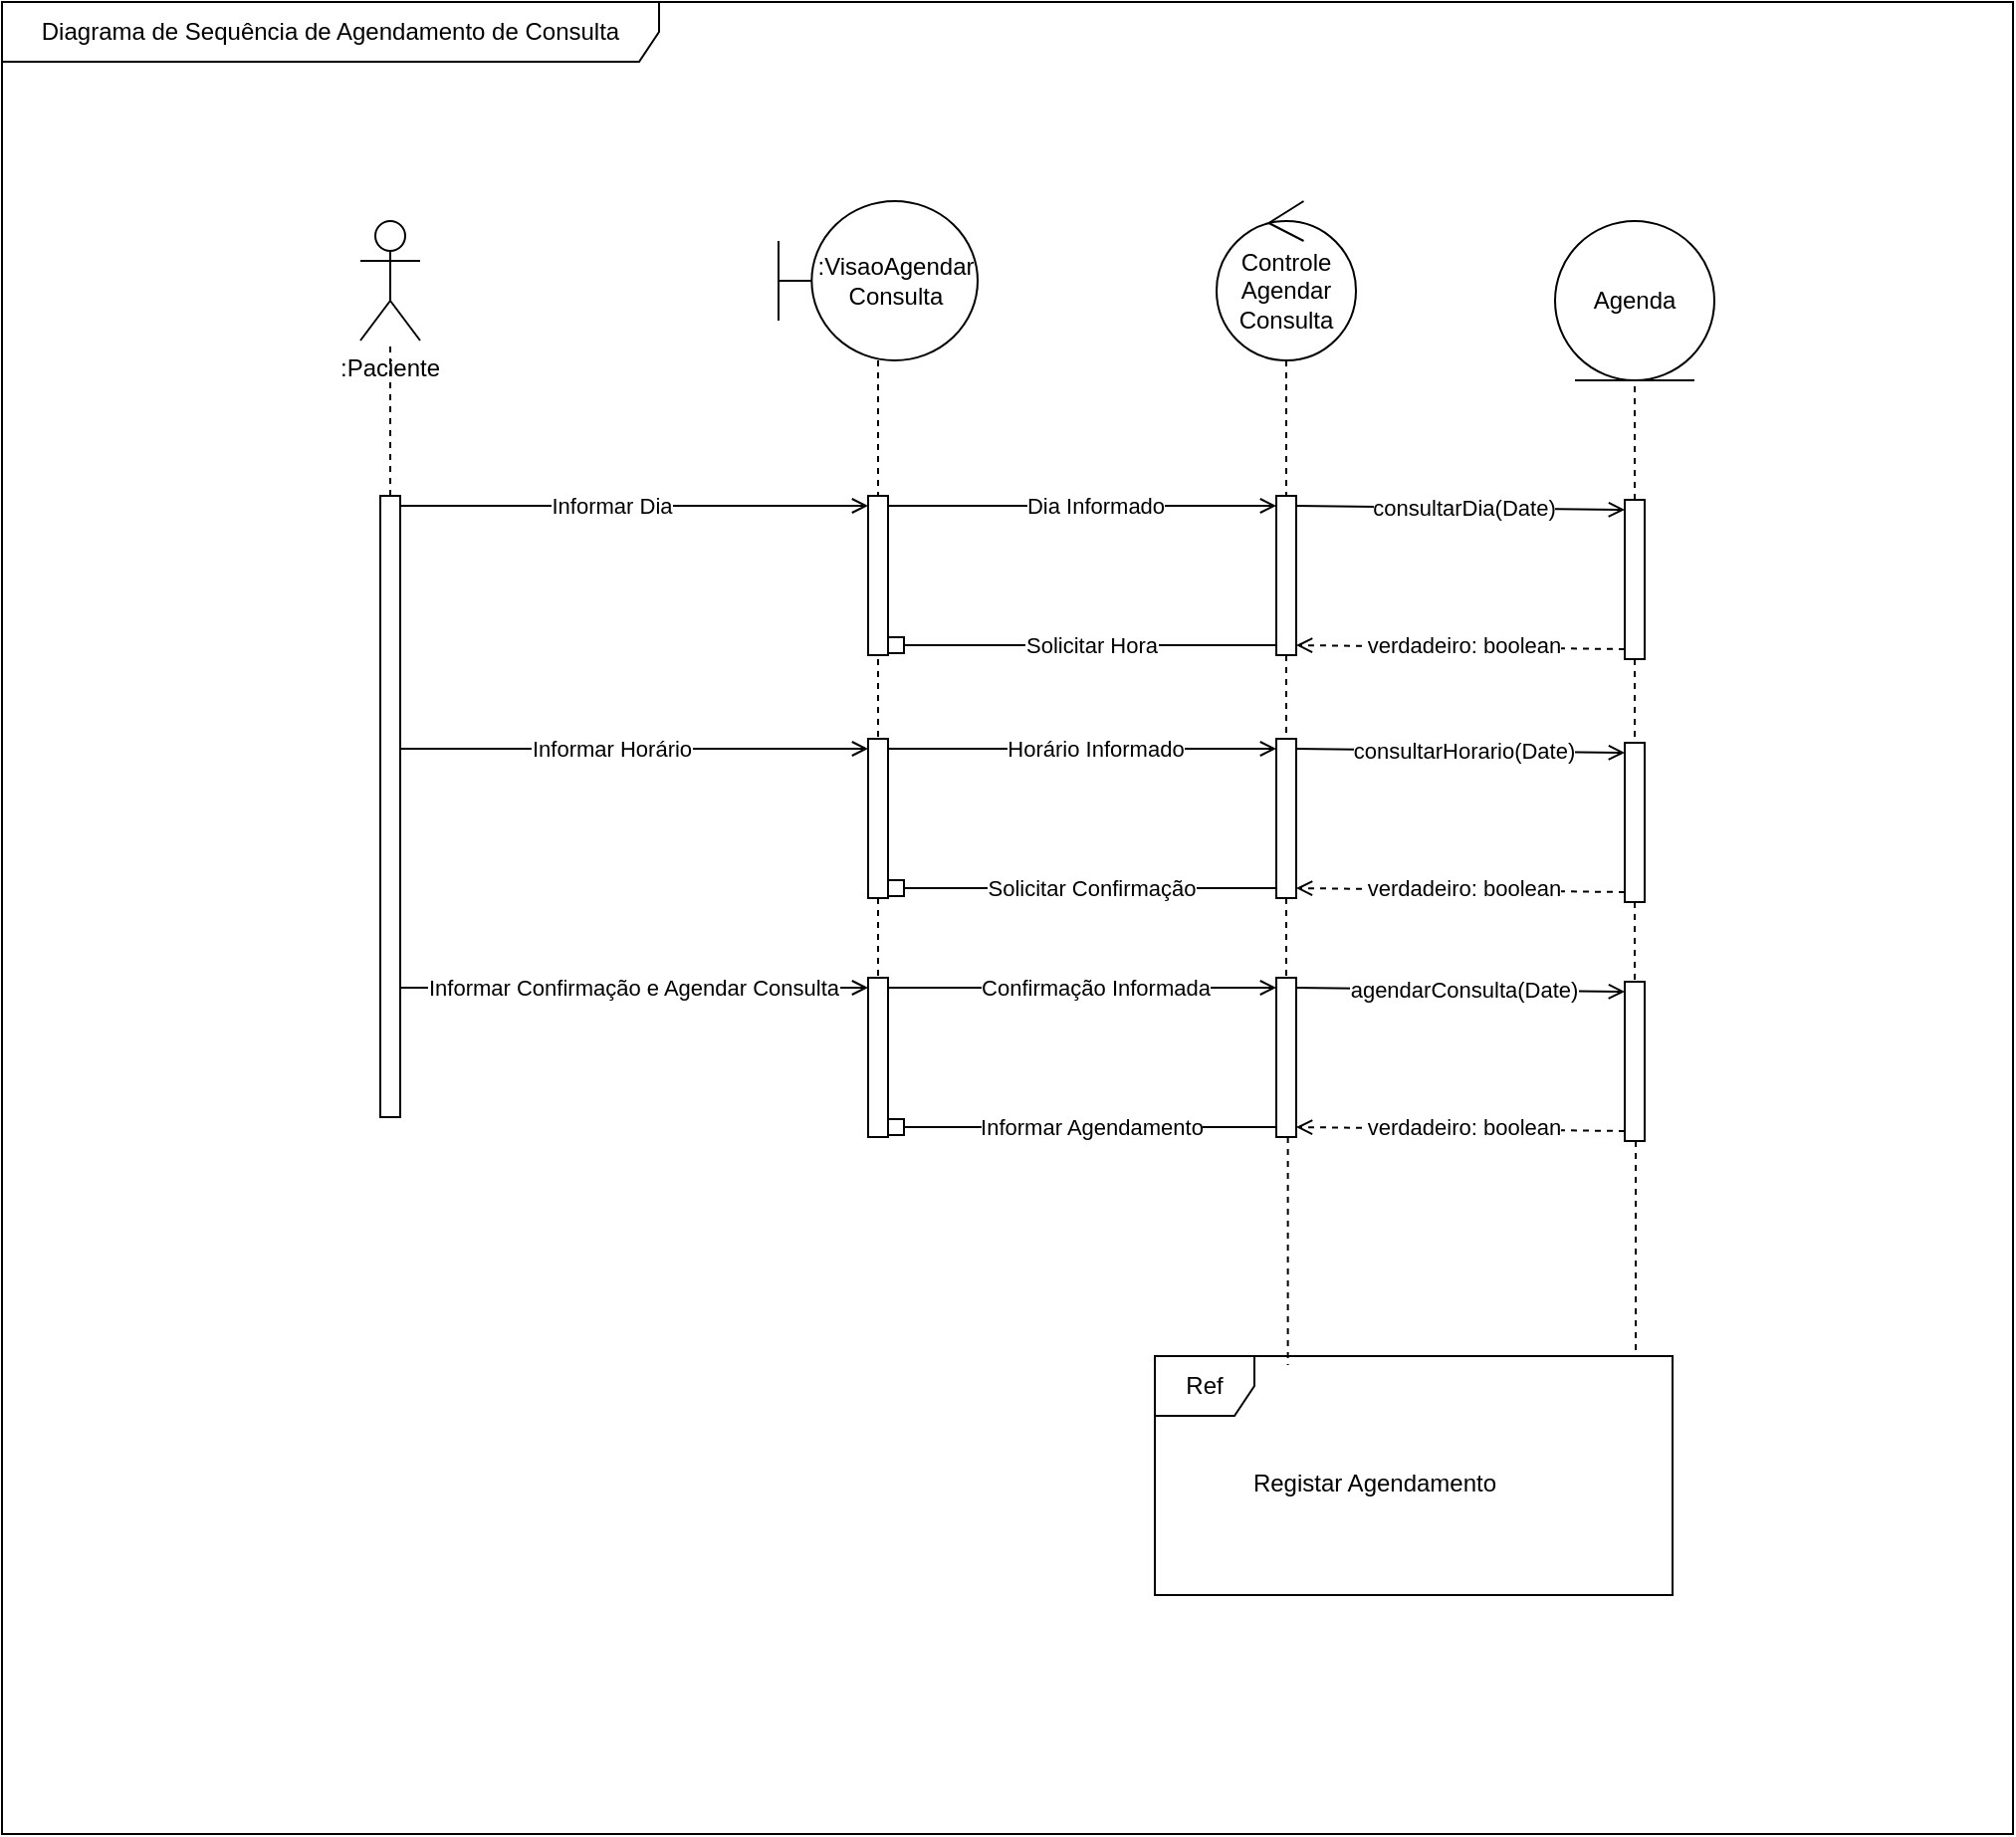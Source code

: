<mxfile version="27.2.0">
  <diagram name="Page-1" id="2YBvvXClWsGukQMizWep">
    <mxGraphModel dx="2161" dy="1976" grid="1" gridSize="10" guides="1" tooltips="1" connect="1" arrows="0" fold="1" page="1" pageScale="1" pageWidth="850" pageHeight="1100" background="none" math="0" shadow="0" adaptiveColors="none">
      <root>
        <mxCell id="0" />
        <mxCell id="1" parent="0" />
        <mxCell id="kf7cLOLvnlJe1rrxuLUq-8" style="rounded=0;orthogonalLoop=1;jettySize=auto;html=1;dashed=1;endArrow=none;endFill=0;textShadow=0;labelBackgroundColor=light-dark(default, #ffffff);" parent="1" source="kf7cLOLvnlJe1rrxuLUq-5" target="kf7cLOLvnlJe1rrxuLUq-4" edge="1">
          <mxGeometry relative="1" as="geometry" />
        </mxCell>
        <mxCell id="kf7cLOLvnlJe1rrxuLUq-5" value="" style="html=1;points=[[0,0,0,0,5],[0,1,0,0,-5],[1,0,0,0,5],[1,1,0,0,-5]];perimeter=orthogonalPerimeter;outlineConnect=0;targetShapes=umlLifeline;portConstraint=eastwest;newEdgeStyle={&quot;curved&quot;:0,&quot;rounded&quot;:0};" parent="1" vertex="1">
          <mxGeometry x="-220" y="-112" width="10" height="312" as="geometry" />
        </mxCell>
        <mxCell id="kf7cLOLvnlJe1rrxuLUq-4" value="&lt;span style=&quot;&quot;&gt;:Paciente&lt;/span&gt;" style="shape=umlActor;verticalLabelPosition=bottom;verticalAlign=top;html=1;labelBackgroundColor=none;labelBorderColor=none;textShadow=0;whiteSpace=wrap;" parent="1" vertex="1">
          <mxGeometry x="-230" y="-250" width="30" height="60" as="geometry" />
        </mxCell>
        <mxCell id="kf7cLOLvnlJe1rrxuLUq-10" value=":VisaoAgendar&lt;div&gt;Consulta&lt;/div&gt;" style="shape=umlBoundary;whiteSpace=wrap;html=1;" parent="1" vertex="1">
          <mxGeometry x="-20" y="-260" width="100" height="80" as="geometry" />
        </mxCell>
        <mxCell id="kf7cLOLvnlJe1rrxuLUq-12" value="" style="html=1;points=[[0,0,0,0,5],[0,1,0,0,-5],[1,0,0,0,5],[1,1,0,0,-5]];perimeter=orthogonalPerimeter;outlineConnect=0;targetShapes=umlLifeline;portConstraint=eastwest;newEdgeStyle={&quot;curved&quot;:0,&quot;rounded&quot;:0};" parent="1" vertex="1">
          <mxGeometry x="25" y="-112" width="10" height="80" as="geometry" />
        </mxCell>
        <mxCell id="sK6WBVLeKXH7Q0kTiPK3-1" value="" style="orthogonalLoop=1;jettySize=auto;html=1;rounded=0;endArrow=none;endFill=0;dashed=1;" parent="1" source="kf7cLOLvnlJe1rrxuLUq-10" target="kf7cLOLvnlJe1rrxuLUq-12" edge="1">
          <mxGeometry width="80" relative="1" as="geometry">
            <mxPoint x="20" y="-190" as="sourcePoint" />
            <mxPoint x="100" y="-190" as="targetPoint" />
          </mxGeometry>
        </mxCell>
        <mxCell id="sK6WBVLeKXH7Q0kTiPK3-2" value="Controle&lt;div&gt;Agendar&lt;div&gt;Consulta&lt;/div&gt;&lt;/div&gt;" style="ellipse;shape=umlControl;whiteSpace=wrap;html=1;" parent="1" vertex="1">
          <mxGeometry x="200" y="-260" width="70" height="80" as="geometry" />
        </mxCell>
        <mxCell id="sK6WBVLeKXH7Q0kTiPK3-4" value="Agenda" style="ellipse;shape=umlEntity;whiteSpace=wrap;html=1;" parent="1" vertex="1">
          <mxGeometry x="370" y="-250" width="80" height="80" as="geometry" />
        </mxCell>
        <mxCell id="sK6WBVLeKXH7Q0kTiPK3-5" value="" style="html=1;points=[[0,0,0,0,5],[0,1,0,0,-5],[1,0,0,0,5],[1,1,0,0,-5]];perimeter=orthogonalPerimeter;outlineConnect=0;targetShapes=umlLifeline;portConstraint=eastwest;newEdgeStyle={&quot;curved&quot;:0,&quot;rounded&quot;:0};" parent="1" vertex="1">
          <mxGeometry x="230" y="-112" width="10" height="80" as="geometry" />
        </mxCell>
        <mxCell id="sK6WBVLeKXH7Q0kTiPK3-6" value="" style="orthogonalLoop=1;jettySize=auto;html=1;rounded=0;endArrow=none;endFill=0;dashed=1;" parent="1" source="sK6WBVLeKXH7Q0kTiPK3-2" target="sK6WBVLeKXH7Q0kTiPK3-5" edge="1">
          <mxGeometry width="80" relative="1" as="geometry">
            <mxPoint x="180" y="-160" as="sourcePoint" />
            <mxPoint x="260" y="-160" as="targetPoint" />
          </mxGeometry>
        </mxCell>
        <mxCell id="sK6WBVLeKXH7Q0kTiPK3-7" value="" style="html=1;points=[[0,0,0,0,5],[0,1,0,0,-5],[1,0,0,0,5],[1,1,0,0,-5]];perimeter=orthogonalPerimeter;outlineConnect=0;targetShapes=umlLifeline;portConstraint=eastwest;newEdgeStyle={&quot;curved&quot;:0,&quot;rounded&quot;:0};" parent="1" vertex="1">
          <mxGeometry x="405" y="-110" width="10" height="80" as="geometry" />
        </mxCell>
        <mxCell id="sK6WBVLeKXH7Q0kTiPK3-8" value="" style="edgeStyle=none;orthogonalLoop=1;jettySize=auto;html=1;rounded=0;dashed=1;endArrow=none;endFill=0;" parent="1" source="sK6WBVLeKXH7Q0kTiPK3-7" target="sK6WBVLeKXH7Q0kTiPK3-4" edge="1">
          <mxGeometry width="80" relative="1" as="geometry">
            <mxPoint x="120" y="-50" as="sourcePoint" />
            <mxPoint x="200" y="-50" as="targetPoint" />
            <Array as="points" />
          </mxGeometry>
        </mxCell>
        <mxCell id="sK6WBVLeKXH7Q0kTiPK3-9" value="" style="edgeStyle=none;orthogonalLoop=1;jettySize=auto;html=1;rounded=0;entryX=0;entryY=0;entryDx=0;entryDy=5;entryPerimeter=0;exitX=1;exitY=0;exitDx=0;exitDy=5;exitPerimeter=0;endArrow=open;endFill=0;" parent="1" source="kf7cLOLvnlJe1rrxuLUq-5" target="kf7cLOLvnlJe1rrxuLUq-12" edge="1">
          <mxGeometry width="80" relative="1" as="geometry">
            <mxPoint x="-60" y="-70" as="sourcePoint" />
            <mxPoint x="20" y="-70" as="targetPoint" />
            <Array as="points" />
          </mxGeometry>
        </mxCell>
        <mxCell id="sK6WBVLeKXH7Q0kTiPK3-10" value="Informar Dia" style="edgeLabel;html=1;align=center;verticalAlign=middle;resizable=0;points=[];" parent="sK6WBVLeKXH7Q0kTiPK3-9" vertex="1" connectable="0">
          <mxGeometry x="-0.248" relative="1" as="geometry">
            <mxPoint x="17" as="offset" />
          </mxGeometry>
        </mxCell>
        <mxCell id="sK6WBVLeKXH7Q0kTiPK3-11" value="" style="edgeStyle=none;orthogonalLoop=1;jettySize=auto;html=1;rounded=0;entryX=0;entryY=0;entryDx=0;entryDy=5;entryPerimeter=0;exitX=1;exitY=0;exitDx=0;exitDy=5;exitPerimeter=0;endArrow=open;endFill=0;" parent="1" source="kf7cLOLvnlJe1rrxuLUq-12" target="sK6WBVLeKXH7Q0kTiPK3-5" edge="1">
          <mxGeometry width="80" relative="1" as="geometry">
            <mxPoint x="45" y="-98" as="sourcePoint" />
            <mxPoint x="200" y="-100" as="targetPoint" />
            <Array as="points" />
          </mxGeometry>
        </mxCell>
        <mxCell id="sK6WBVLeKXH7Q0kTiPK3-12" value="Dia Informado" style="edgeLabel;html=1;align=center;verticalAlign=middle;resizable=0;points=[];" parent="sK6WBVLeKXH7Q0kTiPK3-11" vertex="1" connectable="0">
          <mxGeometry x="-0.248" relative="1" as="geometry">
            <mxPoint x="30" as="offset" />
          </mxGeometry>
        </mxCell>
        <mxCell id="sK6WBVLeKXH7Q0kTiPK3-13" value="" style="edgeStyle=none;orthogonalLoop=1;jettySize=auto;html=1;rounded=0;entryX=0;entryY=0;entryDx=0;entryDy=5;entryPerimeter=0;exitX=1;exitY=0;exitDx=0;exitDy=5;exitPerimeter=0;endArrow=open;endFill=0;" parent="1" source="sK6WBVLeKXH7Q0kTiPK3-5" target="sK6WBVLeKXH7Q0kTiPK3-7" edge="1">
          <mxGeometry width="80" relative="1" as="geometry">
            <mxPoint x="250" y="-80" as="sourcePoint" />
            <mxPoint x="445" y="-80" as="targetPoint" />
            <Array as="points" />
          </mxGeometry>
        </mxCell>
        <mxCell id="sK6WBVLeKXH7Q0kTiPK3-14" value="consultarDia(Date)" style="edgeLabel;html=1;align=center;verticalAlign=middle;resizable=0;points=[];" parent="sK6WBVLeKXH7Q0kTiPK3-13" vertex="1" connectable="0">
          <mxGeometry x="-0.248" relative="1" as="geometry">
            <mxPoint x="22" as="offset" />
          </mxGeometry>
        </mxCell>
        <mxCell id="sK6WBVLeKXH7Q0kTiPK3-15" value="" style="edgeStyle=none;orthogonalLoop=1;jettySize=auto;html=1;rounded=0;entryX=1;entryY=1;entryDx=0;entryDy=-5;entryPerimeter=0;exitX=0;exitY=1;exitDx=0;exitDy=-5;exitPerimeter=0;endArrow=open;endFill=0;dashed=1;" parent="1" source="sK6WBVLeKXH7Q0kTiPK3-7" target="sK6WBVLeKXH7Q0kTiPK3-5" edge="1">
          <mxGeometry width="80" relative="1" as="geometry">
            <mxPoint x="300" y="-70" as="sourcePoint" />
            <mxPoint x="380" y="-70" as="targetPoint" />
            <Array as="points" />
          </mxGeometry>
        </mxCell>
        <mxCell id="sK6WBVLeKXH7Q0kTiPK3-16" value="verdadeiro: boolean" style="edgeLabel;html=1;align=center;verticalAlign=middle;resizable=0;points=[];" parent="sK6WBVLeKXH7Q0kTiPK3-15" vertex="1" connectable="0">
          <mxGeometry x="0.172" y="2" relative="1" as="geometry">
            <mxPoint x="15" y="-3" as="offset" />
          </mxGeometry>
        </mxCell>
        <mxCell id="sK6WBVLeKXH7Q0kTiPK3-17" value="" style="edgeStyle=none;orthogonalLoop=1;jettySize=auto;html=1;rounded=0;entryX=1;entryY=1;entryDx=0;entryDy=-5;entryPerimeter=0;exitX=0;exitY=1;exitDx=0;exitDy=-5;exitPerimeter=0;endArrow=box;endFill=0;" parent="1" source="sK6WBVLeKXH7Q0kTiPK3-5" target="kf7cLOLvnlJe1rrxuLUq-12" edge="1">
          <mxGeometry width="80" relative="1" as="geometry">
            <mxPoint x="45" y="-97" as="sourcePoint" />
            <mxPoint x="240" y="-97" as="targetPoint" />
            <Array as="points" />
          </mxGeometry>
        </mxCell>
        <mxCell id="sK6WBVLeKXH7Q0kTiPK3-18" value="Solicitar Hora" style="edgeLabel;html=1;align=center;verticalAlign=middle;resizable=0;points=[];" parent="sK6WBVLeKXH7Q0kTiPK3-17" vertex="1" connectable="0">
          <mxGeometry x="-0.248" relative="1" as="geometry">
            <mxPoint x="-20" as="offset" />
          </mxGeometry>
        </mxCell>
        <mxCell id="sK6WBVLeKXH7Q0kTiPK3-22" value="" style="html=1;points=[[0,0,0,0,5],[0,1,0,0,-5],[1,0,0,0,5],[1,1,0,0,-5]];perimeter=orthogonalPerimeter;outlineConnect=0;targetShapes=umlLifeline;portConstraint=eastwest;newEdgeStyle={&quot;curved&quot;:0,&quot;rounded&quot;:0};" parent="1" vertex="1">
          <mxGeometry x="25" y="10" width="10" height="80" as="geometry" />
        </mxCell>
        <mxCell id="sK6WBVLeKXH7Q0kTiPK3-23" value="" style="html=1;points=[[0,0,0,0,5],[0,1,0,0,-5],[1,0,0,0,5],[1,1,0,0,-5]];perimeter=orthogonalPerimeter;outlineConnect=0;targetShapes=umlLifeline;portConstraint=eastwest;newEdgeStyle={&quot;curved&quot;:0,&quot;rounded&quot;:0};" parent="1" vertex="1">
          <mxGeometry x="230" y="10" width="10" height="80" as="geometry" />
        </mxCell>
        <mxCell id="sK6WBVLeKXH7Q0kTiPK3-24" value="" style="html=1;points=[[0,0,0,0,5],[0,1,0,0,-5],[1,0,0,0,5],[1,1,0,0,-5]];perimeter=orthogonalPerimeter;outlineConnect=0;targetShapes=umlLifeline;portConstraint=eastwest;newEdgeStyle={&quot;curved&quot;:0,&quot;rounded&quot;:0};" parent="1" vertex="1">
          <mxGeometry x="405" y="12" width="10" height="80" as="geometry" />
        </mxCell>
        <mxCell id="sK6WBVLeKXH7Q0kTiPK3-26" value="" style="edgeStyle=none;orthogonalLoop=1;jettySize=auto;html=1;rounded=0;entryX=0;entryY=0;entryDx=0;entryDy=5;entryPerimeter=0;exitX=1;exitY=0;exitDx=0;exitDy=5;exitPerimeter=0;endArrow=open;endFill=0;" parent="1" source="sK6WBVLeKXH7Q0kTiPK3-22" target="sK6WBVLeKXH7Q0kTiPK3-23" edge="1">
          <mxGeometry width="80" relative="1" as="geometry">
            <mxPoint x="45" y="24" as="sourcePoint" />
            <mxPoint x="200" y="22" as="targetPoint" />
            <Array as="points" />
          </mxGeometry>
        </mxCell>
        <mxCell id="sK6WBVLeKXH7Q0kTiPK3-27" value="Horário Informado" style="edgeLabel;html=1;align=center;verticalAlign=middle;resizable=0;points=[];" parent="sK6WBVLeKXH7Q0kTiPK3-26" vertex="1" connectable="0">
          <mxGeometry x="-0.248" relative="1" as="geometry">
            <mxPoint x="30" as="offset" />
          </mxGeometry>
        </mxCell>
        <mxCell id="sK6WBVLeKXH7Q0kTiPK3-28" value="" style="edgeStyle=none;orthogonalLoop=1;jettySize=auto;html=1;rounded=0;entryX=0;entryY=0;entryDx=0;entryDy=5;entryPerimeter=0;exitX=1;exitY=0;exitDx=0;exitDy=5;exitPerimeter=0;endArrow=open;endFill=0;" parent="1" source="sK6WBVLeKXH7Q0kTiPK3-23" target="sK6WBVLeKXH7Q0kTiPK3-24" edge="1">
          <mxGeometry width="80" relative="1" as="geometry">
            <mxPoint x="250" y="42" as="sourcePoint" />
            <mxPoint x="445" y="42" as="targetPoint" />
            <Array as="points" />
          </mxGeometry>
        </mxCell>
        <mxCell id="sK6WBVLeKXH7Q0kTiPK3-29" value="consultarHorario(Date)" style="edgeLabel;html=1;align=center;verticalAlign=middle;resizable=0;points=[];" parent="sK6WBVLeKXH7Q0kTiPK3-28" vertex="1" connectable="0">
          <mxGeometry x="-0.248" relative="1" as="geometry">
            <mxPoint x="22" as="offset" />
          </mxGeometry>
        </mxCell>
        <mxCell id="sK6WBVLeKXH7Q0kTiPK3-30" value="" style="edgeStyle=none;orthogonalLoop=1;jettySize=auto;html=1;rounded=0;entryX=1;entryY=1;entryDx=0;entryDy=-5;entryPerimeter=0;exitX=0;exitY=1;exitDx=0;exitDy=-5;exitPerimeter=0;endArrow=open;endFill=0;dashed=1;" parent="1" source="sK6WBVLeKXH7Q0kTiPK3-24" target="sK6WBVLeKXH7Q0kTiPK3-23" edge="1">
          <mxGeometry width="80" relative="1" as="geometry">
            <mxPoint x="300" y="52" as="sourcePoint" />
            <mxPoint x="380" y="52" as="targetPoint" />
            <Array as="points" />
          </mxGeometry>
        </mxCell>
        <mxCell id="sK6WBVLeKXH7Q0kTiPK3-31" value="verdadeiro: boolean" style="edgeLabel;html=1;align=center;verticalAlign=middle;resizable=0;points=[];" parent="sK6WBVLeKXH7Q0kTiPK3-30" vertex="1" connectable="0">
          <mxGeometry x="0.172" y="2" relative="1" as="geometry">
            <mxPoint x="15" y="-3" as="offset" />
          </mxGeometry>
        </mxCell>
        <mxCell id="sK6WBVLeKXH7Q0kTiPK3-32" value="" style="edgeStyle=none;orthogonalLoop=1;jettySize=auto;html=1;rounded=0;entryX=1;entryY=1;entryDx=0;entryDy=-5;entryPerimeter=0;exitX=0;exitY=1;exitDx=0;exitDy=-5;exitPerimeter=0;endArrow=box;endFill=0;" parent="1" source="sK6WBVLeKXH7Q0kTiPK3-23" target="sK6WBVLeKXH7Q0kTiPK3-22" edge="1">
          <mxGeometry width="80" relative="1" as="geometry">
            <mxPoint x="45" y="25" as="sourcePoint" />
            <mxPoint x="240" y="25" as="targetPoint" />
            <Array as="points" />
          </mxGeometry>
        </mxCell>
        <mxCell id="sK6WBVLeKXH7Q0kTiPK3-33" value="Solicitar Confirmação" style="edgeLabel;html=1;align=center;verticalAlign=middle;resizable=0;points=[];" parent="sK6WBVLeKXH7Q0kTiPK3-32" vertex="1" connectable="0">
          <mxGeometry x="-0.248" relative="1" as="geometry">
            <mxPoint x="-20" as="offset" />
          </mxGeometry>
        </mxCell>
        <mxCell id="sK6WBVLeKXH7Q0kTiPK3-34" value="" style="edgeStyle=none;orthogonalLoop=1;jettySize=auto;html=1;rounded=0;entryX=0;entryY=0;entryDx=0;entryDy=5;entryPerimeter=0;endArrow=open;endFill=0;" parent="1" source="kf7cLOLvnlJe1rrxuLUq-5" target="sK6WBVLeKXH7Q0kTiPK3-22" edge="1">
          <mxGeometry width="80" relative="1" as="geometry">
            <mxPoint x="-120" y="-97" as="sourcePoint" />
            <mxPoint x="35" y="-97" as="targetPoint" />
            <Array as="points" />
          </mxGeometry>
        </mxCell>
        <mxCell id="sK6WBVLeKXH7Q0kTiPK3-35" value="Informar Horário" style="edgeLabel;html=1;align=center;verticalAlign=middle;resizable=0;points=[];" parent="sK6WBVLeKXH7Q0kTiPK3-34" vertex="1" connectable="0">
          <mxGeometry x="-0.248" relative="1" as="geometry">
            <mxPoint x="17" as="offset" />
          </mxGeometry>
        </mxCell>
        <mxCell id="sK6WBVLeKXH7Q0kTiPK3-50" value="" style="edgeStyle=none;orthogonalLoop=1;jettySize=auto;html=1;rounded=0;entryX=0;entryY=0;entryDx=0;entryDy=5;entryPerimeter=0;exitX=1;exitY=0;exitDx=0;exitDy=5;exitPerimeter=0;endArrow=open;endFill=0;" parent="1" source="sK6WBVLeKXH7Q0kTiPK3-60" target="sK6WBVLeKXH7Q0kTiPK3-61" edge="1">
          <mxGeometry width="80" relative="1" as="geometry">
            <mxPoint x="45" y="144" as="sourcePoint" />
            <mxPoint x="200" y="142" as="targetPoint" />
            <Array as="points" />
          </mxGeometry>
        </mxCell>
        <mxCell id="sK6WBVLeKXH7Q0kTiPK3-51" value="Confirmação Informada" style="edgeLabel;html=1;align=center;verticalAlign=middle;resizable=0;points=[];" parent="sK6WBVLeKXH7Q0kTiPK3-50" vertex="1" connectable="0">
          <mxGeometry x="-0.248" relative="1" as="geometry">
            <mxPoint x="30" as="offset" />
          </mxGeometry>
        </mxCell>
        <mxCell id="sK6WBVLeKXH7Q0kTiPK3-52" value="" style="edgeStyle=none;orthogonalLoop=1;jettySize=auto;html=1;rounded=0;entryX=0;entryY=0;entryDx=0;entryDy=5;entryPerimeter=0;exitX=1;exitY=0;exitDx=0;exitDy=5;exitPerimeter=0;endArrow=open;endFill=0;" parent="1" source="sK6WBVLeKXH7Q0kTiPK3-61" target="sK6WBVLeKXH7Q0kTiPK3-62" edge="1">
          <mxGeometry width="80" relative="1" as="geometry">
            <mxPoint x="250" y="162" as="sourcePoint" />
            <mxPoint x="445" y="162" as="targetPoint" />
            <Array as="points" />
          </mxGeometry>
        </mxCell>
        <mxCell id="sK6WBVLeKXH7Q0kTiPK3-53" value="agendarConsulta(Date)" style="edgeLabel;html=1;align=center;verticalAlign=middle;resizable=0;points=[];" parent="sK6WBVLeKXH7Q0kTiPK3-52" vertex="1" connectable="0">
          <mxGeometry x="-0.248" relative="1" as="geometry">
            <mxPoint x="22" as="offset" />
          </mxGeometry>
        </mxCell>
        <mxCell id="sK6WBVLeKXH7Q0kTiPK3-54" value="" style="edgeStyle=none;orthogonalLoop=1;jettySize=auto;html=1;rounded=0;entryX=1;entryY=1;entryDx=0;entryDy=-5;entryPerimeter=0;exitX=0;exitY=1;exitDx=0;exitDy=-5;exitPerimeter=0;endArrow=open;endFill=0;dashed=1;" parent="1" source="sK6WBVLeKXH7Q0kTiPK3-62" target="sK6WBVLeKXH7Q0kTiPK3-61" edge="1">
          <mxGeometry width="80" relative="1" as="geometry">
            <mxPoint x="300" y="172" as="sourcePoint" />
            <mxPoint x="380" y="172" as="targetPoint" />
            <Array as="points" />
          </mxGeometry>
        </mxCell>
        <mxCell id="sK6WBVLeKXH7Q0kTiPK3-55" value="verdadeiro: boolean" style="edgeLabel;html=1;align=center;verticalAlign=middle;resizable=0;points=[];" parent="sK6WBVLeKXH7Q0kTiPK3-54" vertex="1" connectable="0">
          <mxGeometry x="0.172" y="2" relative="1" as="geometry">
            <mxPoint x="15" y="-3" as="offset" />
          </mxGeometry>
        </mxCell>
        <mxCell id="sK6WBVLeKXH7Q0kTiPK3-56" value="" style="edgeStyle=none;orthogonalLoop=1;jettySize=auto;html=1;rounded=0;entryX=1;entryY=1;entryDx=0;entryDy=-5;entryPerimeter=0;exitX=0;exitY=1;exitDx=0;exitDy=-5;exitPerimeter=0;endArrow=box;endFill=0;" parent="1" source="sK6WBVLeKXH7Q0kTiPK3-61" target="sK6WBVLeKXH7Q0kTiPK3-60" edge="1">
          <mxGeometry width="80" relative="1" as="geometry">
            <mxPoint x="45" y="145" as="sourcePoint" />
            <mxPoint x="240" y="145" as="targetPoint" />
            <Array as="points" />
          </mxGeometry>
        </mxCell>
        <mxCell id="sK6WBVLeKXH7Q0kTiPK3-57" value="Informar Agendamento" style="edgeLabel;html=1;align=center;verticalAlign=middle;resizable=0;points=[];" parent="sK6WBVLeKXH7Q0kTiPK3-56" vertex="1" connectable="0">
          <mxGeometry x="-0.248" relative="1" as="geometry">
            <mxPoint x="-20" as="offset" />
          </mxGeometry>
        </mxCell>
        <mxCell id="sK6WBVLeKXH7Q0kTiPK3-58" value="" style="edgeStyle=none;orthogonalLoop=1;jettySize=auto;html=1;rounded=0;entryX=0;entryY=0;entryDx=0;entryDy=5;entryPerimeter=0;endArrow=open;endFill=0;" parent="1" source="kf7cLOLvnlJe1rrxuLUq-5" target="sK6WBVLeKXH7Q0kTiPK3-60" edge="1">
          <mxGeometry width="80" relative="1" as="geometry">
            <mxPoint x="-130" y="135" as="sourcePoint" />
            <mxPoint x="35" y="23" as="targetPoint" />
            <Array as="points" />
          </mxGeometry>
        </mxCell>
        <mxCell id="sK6WBVLeKXH7Q0kTiPK3-59" value="Informar Confirmação e Agendar Consulta" style="edgeLabel;html=1;align=center;verticalAlign=middle;resizable=0;points=[];" parent="sK6WBVLeKXH7Q0kTiPK3-58" vertex="1" connectable="0">
          <mxGeometry x="-0.248" relative="1" as="geometry">
            <mxPoint x="28" as="offset" />
          </mxGeometry>
        </mxCell>
        <mxCell id="sK6WBVLeKXH7Q0kTiPK3-60" value="" style="html=1;points=[[0,0,0,0,5],[0,1,0,0,-5],[1,0,0,0,5],[1,1,0,0,-5]];perimeter=orthogonalPerimeter;outlineConnect=0;targetShapes=umlLifeline;portConstraint=eastwest;newEdgeStyle={&quot;curved&quot;:0,&quot;rounded&quot;:0};" parent="1" vertex="1">
          <mxGeometry x="25" y="130" width="10" height="80" as="geometry" />
        </mxCell>
        <mxCell id="sK6WBVLeKXH7Q0kTiPK3-61" value="" style="html=1;points=[[0,0,0,0,5],[0,1,0,0,-5],[1,0,0,0,5],[1,1,0,0,-5]];perimeter=orthogonalPerimeter;outlineConnect=0;targetShapes=umlLifeline;portConstraint=eastwest;newEdgeStyle={&quot;curved&quot;:0,&quot;rounded&quot;:0};" parent="1" vertex="1">
          <mxGeometry x="230" y="130" width="10" height="80" as="geometry" />
        </mxCell>
        <mxCell id="sK6WBVLeKXH7Q0kTiPK3-62" value="" style="html=1;points=[[0,0,0,0,5],[0,1,0,0,-5],[1,0,0,0,5],[1,1,0,0,-5]];perimeter=orthogonalPerimeter;outlineConnect=0;targetShapes=umlLifeline;portConstraint=eastwest;newEdgeStyle={&quot;curved&quot;:0,&quot;rounded&quot;:0};" parent="1" vertex="1">
          <mxGeometry x="405" y="132" width="10" height="80" as="geometry" />
        </mxCell>
        <mxCell id="sK6WBVLeKXH7Q0kTiPK3-63" value="" style="orthogonalLoop=1;jettySize=auto;html=1;rounded=0;endArrow=none;endFill=0;dashed=1;" parent="1" target="sK6WBVLeKXH7Q0kTiPK3-22" edge="1">
          <mxGeometry width="80" relative="1" as="geometry">
            <mxPoint x="30" y="-30" as="sourcePoint" />
            <mxPoint x="40" y="68" as="targetPoint" />
          </mxGeometry>
        </mxCell>
        <mxCell id="sK6WBVLeKXH7Q0kTiPK3-64" value="" style="orthogonalLoop=1;jettySize=auto;html=1;rounded=0;endArrow=none;endFill=0;dashed=1;" parent="1" source="sK6WBVLeKXH7Q0kTiPK3-22" target="sK6WBVLeKXH7Q0kTiPK3-60" edge="1">
          <mxGeometry width="80" relative="1" as="geometry">
            <mxPoint x="40" y="-20" as="sourcePoint" />
            <mxPoint x="40" y="30" as="targetPoint" />
          </mxGeometry>
        </mxCell>
        <mxCell id="sK6WBVLeKXH7Q0kTiPK3-65" value="" style="orthogonalLoop=1;jettySize=auto;html=1;rounded=0;endArrow=none;endFill=0;dashed=1;" parent="1" source="sK6WBVLeKXH7Q0kTiPK3-5" target="sK6WBVLeKXH7Q0kTiPK3-23" edge="1">
          <mxGeometry width="80" relative="1" as="geometry">
            <mxPoint x="40" y="100" as="sourcePoint" />
            <mxPoint x="40" y="140" as="targetPoint" />
          </mxGeometry>
        </mxCell>
        <mxCell id="sK6WBVLeKXH7Q0kTiPK3-66" value="" style="orthogonalLoop=1;jettySize=auto;html=1;rounded=0;endArrow=none;endFill=0;dashed=1;" parent="1" source="sK6WBVLeKXH7Q0kTiPK3-23" target="sK6WBVLeKXH7Q0kTiPK3-61" edge="1">
          <mxGeometry width="80" relative="1" as="geometry">
            <mxPoint x="245" y="-22" as="sourcePoint" />
            <mxPoint x="245" y="20" as="targetPoint" />
          </mxGeometry>
        </mxCell>
        <mxCell id="sK6WBVLeKXH7Q0kTiPK3-67" value="" style="orthogonalLoop=1;jettySize=auto;html=1;rounded=0;endArrow=none;endFill=0;dashed=1;" parent="1" source="sK6WBVLeKXH7Q0kTiPK3-7" target="sK6WBVLeKXH7Q0kTiPK3-24" edge="1">
          <mxGeometry width="80" relative="1" as="geometry">
            <mxPoint x="245" y="100" as="sourcePoint" />
            <mxPoint x="245" y="140" as="targetPoint" />
          </mxGeometry>
        </mxCell>
        <mxCell id="sK6WBVLeKXH7Q0kTiPK3-68" value="" style="orthogonalLoop=1;jettySize=auto;html=1;rounded=0;endArrow=none;endFill=0;dashed=1;" parent="1" source="sK6WBVLeKXH7Q0kTiPK3-24" target="sK6WBVLeKXH7Q0kTiPK3-62" edge="1">
          <mxGeometry width="80" relative="1" as="geometry">
            <mxPoint x="420" y="-20" as="sourcePoint" />
            <mxPoint x="420" y="22" as="targetPoint" />
          </mxGeometry>
        </mxCell>
        <mxCell id="3q0JyvpZP7tX4Dm8wD5F-1" value="Ref" style="shape=umlFrame;whiteSpace=wrap;html=1;pointerEvents=0;recursiveResize=0;container=1;collapsible=0;width=50;" vertex="1" parent="1">
          <mxGeometry x="169" y="320" width="260" height="120" as="geometry" />
        </mxCell>
        <mxCell id="3q0JyvpZP7tX4Dm8wD5F-2" value="Registar Agendamento" style="text;align=center;html=1;" vertex="1" parent="3q0JyvpZP7tX4Dm8wD5F-1">
          <mxGeometry width="100" height="20" relative="1" as="geometry">
            <mxPoint x="60" y="50" as="offset" />
          </mxGeometry>
        </mxCell>
        <mxCell id="3q0JyvpZP7tX4Dm8wD5F-4" value="" style="orthogonalLoop=1;jettySize=auto;html=1;rounded=0;endArrow=none;endFill=0;dashed=1;entryX=0.257;entryY=0.037;entryDx=0;entryDy=0;entryPerimeter=0;" edge="1" parent="1" source="sK6WBVLeKXH7Q0kTiPK3-61" target="3q0JyvpZP7tX4Dm8wD5F-1">
          <mxGeometry width="80" relative="1" as="geometry">
            <mxPoint x="245" y="100" as="sourcePoint" />
            <mxPoint x="245" y="140" as="targetPoint" />
          </mxGeometry>
        </mxCell>
        <mxCell id="3q0JyvpZP7tX4Dm8wD5F-5" value="" style="orthogonalLoop=1;jettySize=auto;html=1;rounded=0;endArrow=none;endFill=0;dashed=1;entryX=0.929;entryY=-0.008;entryDx=0;entryDy=0;entryPerimeter=0;" edge="1" parent="1" source="sK6WBVLeKXH7Q0kTiPK3-62" target="3q0JyvpZP7tX4Dm8wD5F-1">
          <mxGeometry width="80" relative="1" as="geometry">
            <mxPoint x="246" y="220" as="sourcePoint" />
            <mxPoint x="246" y="280" as="targetPoint" />
          </mxGeometry>
        </mxCell>
        <mxCell id="3q0JyvpZP7tX4Dm8wD5F-6" value="Diagrama de Sequência de Agendamento de Consulta" style="shape=umlFrame;whiteSpace=wrap;html=1;pointerEvents=0;recursiveResize=0;container=1;collapsible=0;width=330;height=30;" vertex="1" parent="1">
          <mxGeometry x="-410" y="-360" width="1010" height="920" as="geometry" />
        </mxCell>
      </root>
    </mxGraphModel>
  </diagram>
</mxfile>
